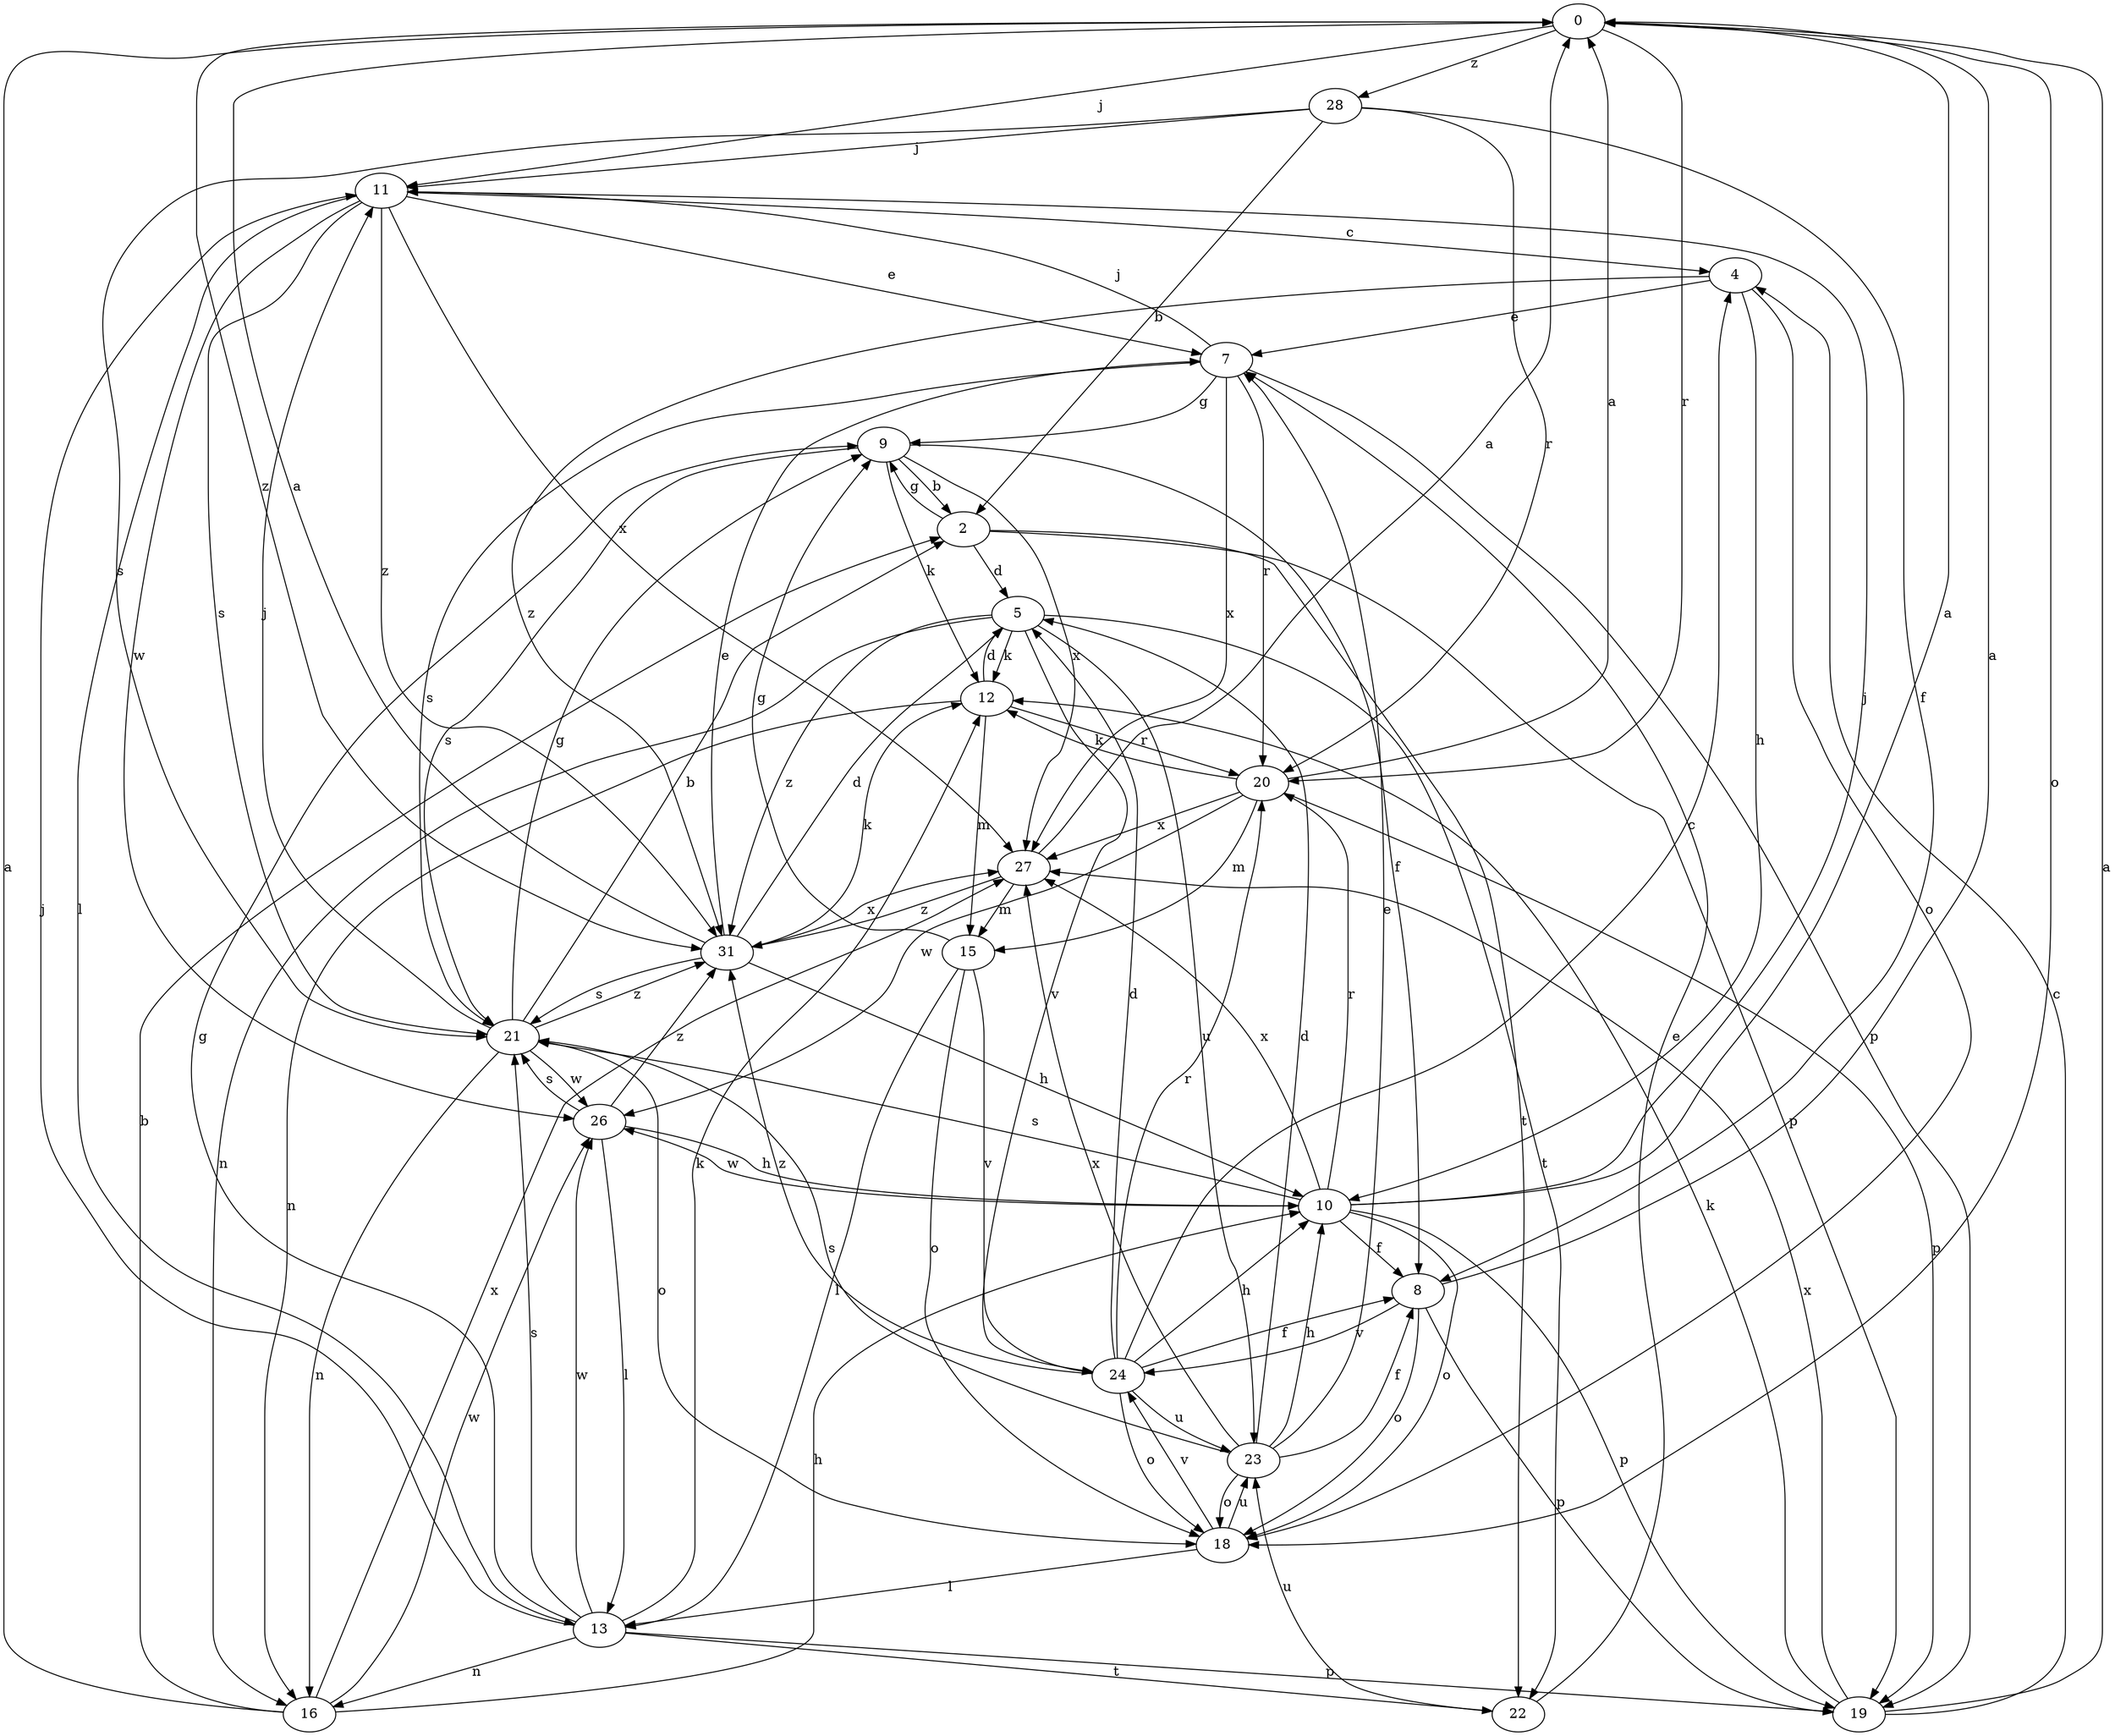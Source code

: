 strict digraph  {
0;
2;
4;
5;
7;
8;
9;
10;
11;
12;
13;
15;
16;
18;
19;
20;
21;
22;
23;
24;
26;
27;
28;
31;
0 -> 11  [label=j];
0 -> 18  [label=o];
0 -> 20  [label=r];
0 -> 28  [label=z];
0 -> 31  [label=z];
2 -> 5  [label=d];
2 -> 9  [label=g];
2 -> 19  [label=p];
2 -> 22  [label=t];
4 -> 7  [label=e];
4 -> 10  [label=h];
4 -> 18  [label=o];
4 -> 31  [label=z];
5 -> 12  [label=k];
5 -> 16  [label=n];
5 -> 22  [label=t];
5 -> 23  [label=u];
5 -> 24  [label=v];
5 -> 31  [label=z];
7 -> 9  [label=g];
7 -> 11  [label=j];
7 -> 19  [label=p];
7 -> 20  [label=r];
7 -> 21  [label=s];
7 -> 27  [label=x];
8 -> 0  [label=a];
8 -> 18  [label=o];
8 -> 19  [label=p];
8 -> 24  [label=v];
9 -> 2  [label=b];
9 -> 8  [label=f];
9 -> 12  [label=k];
9 -> 21  [label=s];
9 -> 27  [label=x];
10 -> 0  [label=a];
10 -> 8  [label=f];
10 -> 11  [label=j];
10 -> 18  [label=o];
10 -> 19  [label=p];
10 -> 20  [label=r];
10 -> 21  [label=s];
10 -> 26  [label=w];
10 -> 27  [label=x];
11 -> 4  [label=c];
11 -> 7  [label=e];
11 -> 13  [label=l];
11 -> 21  [label=s];
11 -> 26  [label=w];
11 -> 27  [label=x];
11 -> 31  [label=z];
12 -> 5  [label=d];
12 -> 15  [label=m];
12 -> 16  [label=n];
12 -> 20  [label=r];
13 -> 9  [label=g];
13 -> 11  [label=j];
13 -> 12  [label=k];
13 -> 16  [label=n];
13 -> 19  [label=p];
13 -> 21  [label=s];
13 -> 22  [label=t];
13 -> 26  [label=w];
15 -> 9  [label=g];
15 -> 13  [label=l];
15 -> 18  [label=o];
15 -> 24  [label=v];
16 -> 0  [label=a];
16 -> 2  [label=b];
16 -> 10  [label=h];
16 -> 26  [label=w];
16 -> 27  [label=x];
18 -> 13  [label=l];
18 -> 23  [label=u];
18 -> 24  [label=v];
19 -> 0  [label=a];
19 -> 4  [label=c];
19 -> 12  [label=k];
19 -> 27  [label=x];
20 -> 0  [label=a];
20 -> 12  [label=k];
20 -> 15  [label=m];
20 -> 19  [label=p];
20 -> 26  [label=w];
20 -> 27  [label=x];
21 -> 2  [label=b];
21 -> 9  [label=g];
21 -> 11  [label=j];
21 -> 16  [label=n];
21 -> 18  [label=o];
21 -> 26  [label=w];
21 -> 31  [label=z];
22 -> 7  [label=e];
22 -> 23  [label=u];
23 -> 5  [label=d];
23 -> 7  [label=e];
23 -> 8  [label=f];
23 -> 10  [label=h];
23 -> 18  [label=o];
23 -> 21  [label=s];
23 -> 27  [label=x];
24 -> 4  [label=c];
24 -> 5  [label=d];
24 -> 8  [label=f];
24 -> 10  [label=h];
24 -> 18  [label=o];
24 -> 20  [label=r];
24 -> 23  [label=u];
24 -> 31  [label=z];
26 -> 10  [label=h];
26 -> 13  [label=l];
26 -> 21  [label=s];
26 -> 31  [label=z];
27 -> 0  [label=a];
27 -> 15  [label=m];
27 -> 31  [label=z];
28 -> 2  [label=b];
28 -> 8  [label=f];
28 -> 11  [label=j];
28 -> 20  [label=r];
28 -> 21  [label=s];
31 -> 0  [label=a];
31 -> 5  [label=d];
31 -> 7  [label=e];
31 -> 10  [label=h];
31 -> 12  [label=k];
31 -> 21  [label=s];
31 -> 27  [label=x];
}
